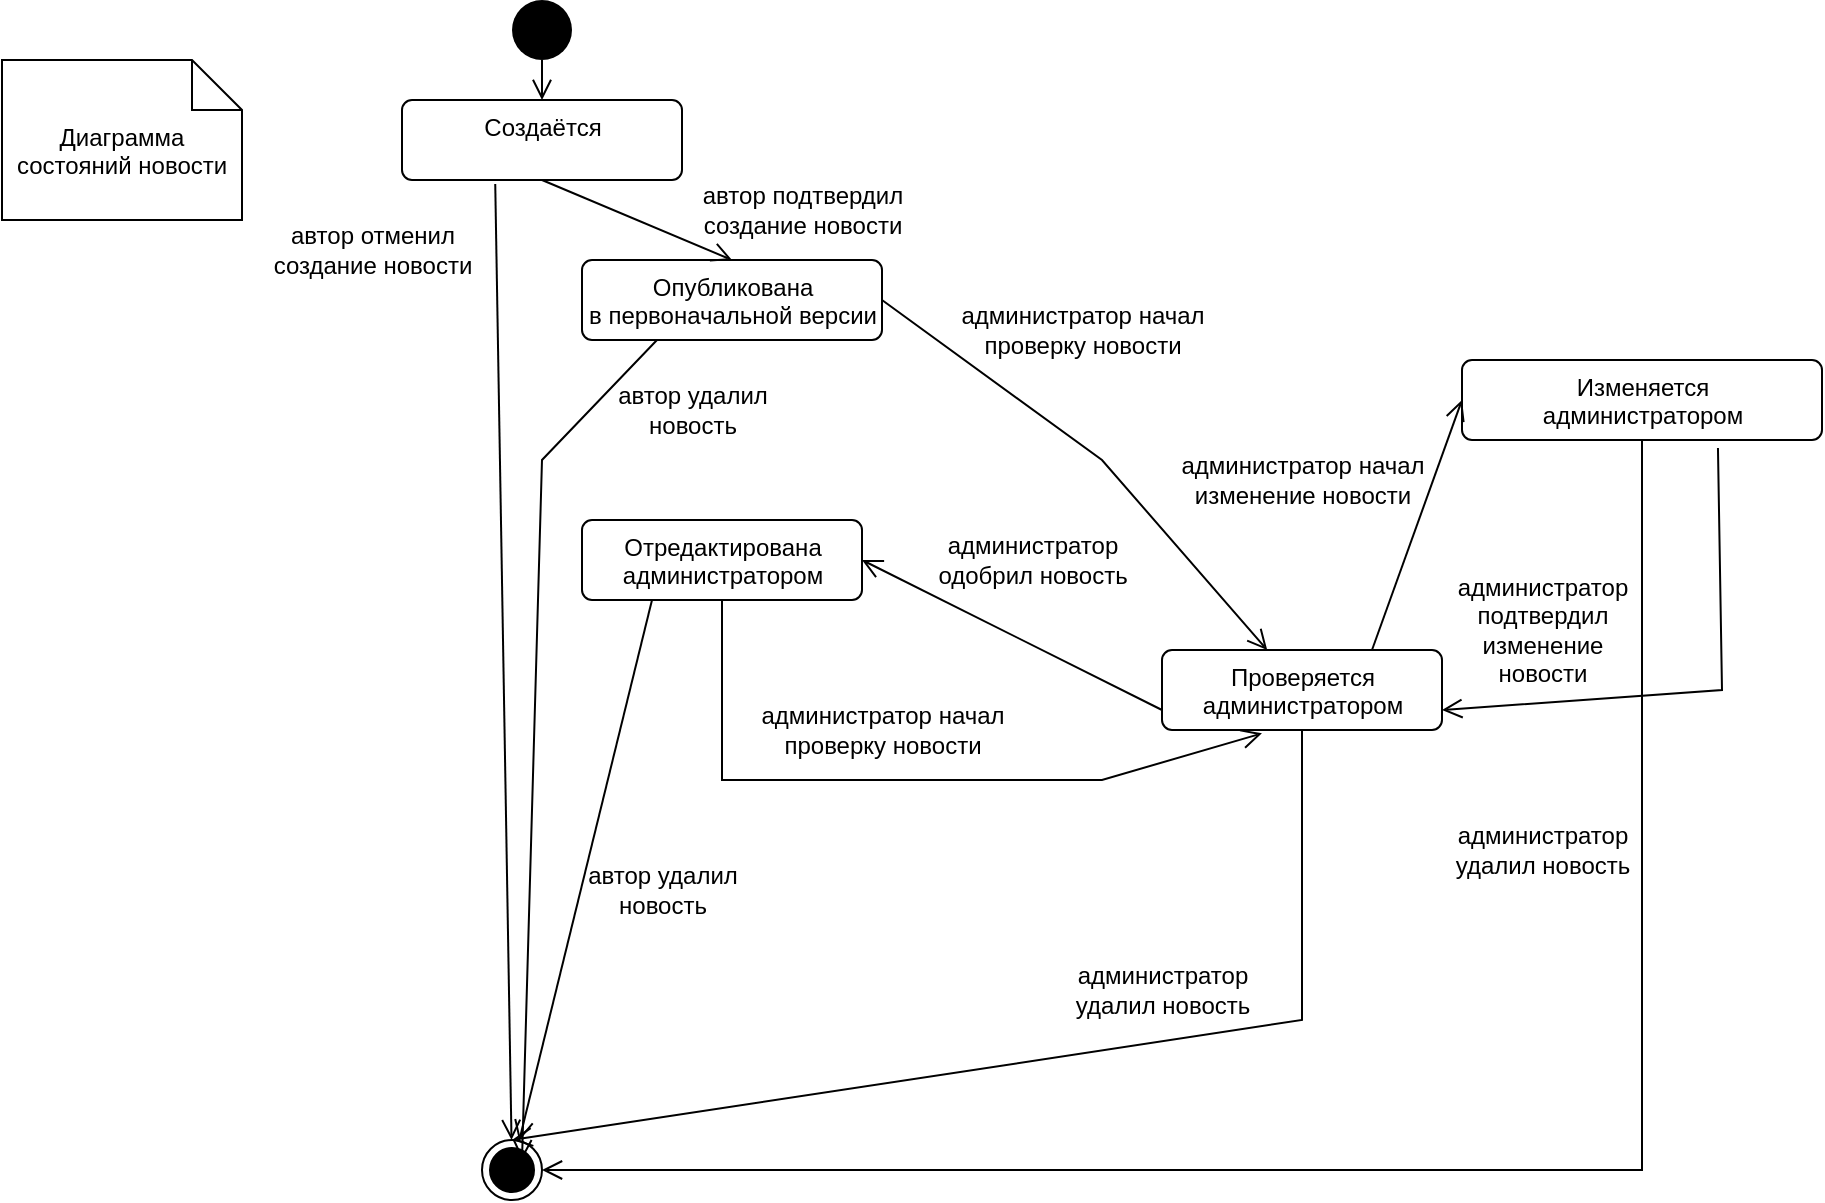 <mxfile version="15.8.9" type="device"><diagram id="nGyrdwrjcLJy0Y1BYVI9" name="Page-1"><mxGraphModel dx="782" dy="436" grid="1" gridSize="10" guides="1" tooltips="1" connect="1" arrows="1" fold="1" page="1" pageScale="1" pageWidth="1200" pageHeight="1920" math="0" shadow="0"><root><mxCell id="0"/><mxCell id="1" parent="0"/><mxCell id="IkqJsXuYI5bcvv5A8qN2-1" value="" style="ellipse;fillColor=#000000;strokeColor=none;" vertex="1" parent="1"><mxGeometry x="305" y="10" width="30" height="30" as="geometry"/></mxCell><mxCell id="IkqJsXuYI5bcvv5A8qN2-2" value="Создаётся" style="html=1;align=center;verticalAlign=top;rounded=1;absoluteArcSize=1;arcSize=10;dashed=0;" vertex="1" parent="1"><mxGeometry x="250" y="60" width="140" height="40" as="geometry"/></mxCell><mxCell id="IkqJsXuYI5bcvv5A8qN2-3" value="Опубликована&lt;br&gt;в первоначальной версии" style="html=1;align=center;verticalAlign=top;rounded=1;absoluteArcSize=1;arcSize=10;dashed=0;" vertex="1" parent="1"><mxGeometry x="340" y="140" width="150" height="40" as="geometry"/></mxCell><mxCell id="IkqJsXuYI5bcvv5A8qN2-4" value="Проверяется&lt;br&gt;администратором" style="html=1;align=center;verticalAlign=top;rounded=1;absoluteArcSize=1;arcSize=10;dashed=0;" vertex="1" parent="1"><mxGeometry x="630" y="335" width="140" height="40" as="geometry"/></mxCell><mxCell id="IkqJsXuYI5bcvv5A8qN2-6" value="" style="ellipse;html=1;shape=endState;fillColor=#000000;strokeColor=#000000;" vertex="1" parent="1"><mxGeometry x="290" y="580" width="30" height="30" as="geometry"/></mxCell><mxCell id="IkqJsXuYI5bcvv5A8qN2-7" value="Изменяется&lt;br&gt;администратором" style="html=1;align=center;verticalAlign=top;rounded=1;absoluteArcSize=1;arcSize=10;dashed=0;" vertex="1" parent="1"><mxGeometry x="780" y="190" width="180" height="40" as="geometry"/></mxCell><mxCell id="IkqJsXuYI5bcvv5A8qN2-10" value="" style="endArrow=open;startArrow=none;endFill=0;startFill=0;endSize=8;html=1;verticalAlign=bottom;labelBackgroundColor=none;strokeWidth=1;rounded=0;exitX=0.5;exitY=1;exitDx=0;exitDy=0;entryX=0.5;entryY=0;entryDx=0;entryDy=0;" edge="1" parent="1" source="IkqJsXuYI5bcvv5A8qN2-1" target="IkqJsXuYI5bcvv5A8qN2-2"><mxGeometry width="160" relative="1" as="geometry"><mxPoint x="290" y="200" as="sourcePoint"/><mxPoint x="450" y="200" as="targetPoint"/></mxGeometry></mxCell><mxCell id="IkqJsXuYI5bcvv5A8qN2-11" value="" style="endArrow=open;startArrow=none;endFill=0;startFill=0;endSize=8;html=1;verticalAlign=bottom;labelBackgroundColor=none;strokeWidth=1;rounded=0;exitX=0.5;exitY=1;exitDx=0;exitDy=0;entryX=0.5;entryY=0;entryDx=0;entryDy=0;" edge="1" parent="1" source="IkqJsXuYI5bcvv5A8qN2-2" target="IkqJsXuYI5bcvv5A8qN2-3"><mxGeometry width="160" relative="1" as="geometry"><mxPoint x="319.5" y="170" as="sourcePoint"/><mxPoint x="320" y="220" as="targetPoint"/></mxGeometry></mxCell><mxCell id="IkqJsXuYI5bcvv5A8qN2-14" value="" style="endArrow=open;startArrow=none;endFill=0;startFill=0;endSize=8;html=1;verticalAlign=bottom;labelBackgroundColor=none;strokeWidth=1;rounded=0;exitX=0.75;exitY=0;exitDx=0;exitDy=0;entryX=0;entryY=0.5;entryDx=0;entryDy=0;" edge="1" parent="1" source="IkqJsXuYI5bcvv5A8qN2-4" target="IkqJsXuYI5bcvv5A8qN2-7"><mxGeometry width="160" relative="1" as="geometry"><mxPoint x="330" y="290" as="sourcePoint"/><mxPoint x="330" y="370" as="targetPoint"/></mxGeometry></mxCell><mxCell id="IkqJsXuYI5bcvv5A8qN2-15" value="" style="endArrow=open;startArrow=none;endFill=0;startFill=0;endSize=8;html=1;verticalAlign=bottom;labelBackgroundColor=none;strokeWidth=1;rounded=0;entryX=1;entryY=0.75;entryDx=0;entryDy=0;exitX=0.711;exitY=1.1;exitDx=0;exitDy=0;exitPerimeter=0;" edge="1" parent="1" source="IkqJsXuYI5bcvv5A8qN2-7" target="IkqJsXuYI5bcvv5A8qN2-4"><mxGeometry width="160" relative="1" as="geometry"><mxPoint x="880" y="320" as="sourcePoint"/><mxPoint x="340" y="380" as="targetPoint"/><Array as="points"><mxPoint x="910" y="355"/></Array></mxGeometry></mxCell><mxCell id="IkqJsXuYI5bcvv5A8qN2-17" value="" style="endArrow=open;startArrow=none;endFill=0;startFill=0;endSize=8;html=1;verticalAlign=bottom;labelBackgroundColor=none;strokeWidth=1;rounded=0;exitX=0.5;exitY=1;exitDx=0;exitDy=0;entryX=0.5;entryY=0;entryDx=0;entryDy=0;" edge="1" parent="1" source="IkqJsXuYI5bcvv5A8qN2-4" target="IkqJsXuYI5bcvv5A8qN2-6"><mxGeometry width="160" relative="1" as="geometry"><mxPoint x="360" y="320" as="sourcePoint"/><mxPoint x="360" y="400" as="targetPoint"/><Array as="points"><mxPoint x="700" y="520"/></Array></mxGeometry></mxCell><mxCell id="IkqJsXuYI5bcvv5A8qN2-19" value="Диаграмма состояний новости" style="shape=note2;boundedLbl=1;whiteSpace=wrap;html=1;size=25;verticalAlign=top;align=center;" vertex="1" parent="1"><mxGeometry x="50" y="40" width="120" height="80" as="geometry"/></mxCell><mxCell id="IkqJsXuYI5bcvv5A8qN2-21" value="" style="endArrow=open;startArrow=none;endFill=0;startFill=0;endSize=8;html=1;verticalAlign=bottom;labelBackgroundColor=none;strokeWidth=1;rounded=0;entryX=1;entryY=0.5;entryDx=0;entryDy=0;exitX=0;exitY=0.75;exitDx=0;exitDy=0;" edge="1" parent="1" source="IkqJsXuYI5bcvv5A8qN2-4" target="IkqJsXuYI5bcvv5A8qN2-38"><mxGeometry width="160" relative="1" as="geometry"><mxPoint x="598" y="320" as="sourcePoint"/><mxPoint x="520" y="320" as="targetPoint"/><Array as="points"/></mxGeometry></mxCell><mxCell id="IkqJsXuYI5bcvv5A8qN2-22" value="автор подтвердил&lt;br&gt;создание новости" style="text;html=1;align=center;verticalAlign=middle;resizable=0;points=[];autosize=1;strokeColor=none;fillColor=none;rotation=0;" vertex="1" parent="1"><mxGeometry x="390" y="100" width="120" height="30" as="geometry"/></mxCell><mxCell id="IkqJsXuYI5bcvv5A8qN2-23" value="" style="endArrow=open;startArrow=none;endFill=0;startFill=0;endSize=8;html=1;verticalAlign=bottom;labelBackgroundColor=none;strokeWidth=1;rounded=0;exitX=0.333;exitY=1.05;exitDx=0;exitDy=0;exitPerimeter=0;" edge="1" parent="1" source="IkqJsXuYI5bcvv5A8qN2-2" target="IkqJsXuYI5bcvv5A8qN2-6"><mxGeometry width="160" relative="1" as="geometry"><mxPoint x="300" y="110" as="sourcePoint"/><mxPoint x="330" y="460" as="targetPoint"/><Array as="points"/></mxGeometry></mxCell><mxCell id="IkqJsXuYI5bcvv5A8qN2-24" value="автор отменил&lt;br&gt;создание новости" style="text;html=1;align=center;verticalAlign=middle;resizable=0;points=[];autosize=1;strokeColor=none;fillColor=none;" vertex="1" parent="1"><mxGeometry x="180" y="120" width="110" height="30" as="geometry"/></mxCell><mxCell id="IkqJsXuYI5bcvv5A8qN2-29" value="администратор&lt;br&gt;удалил новость" style="text;html=1;align=center;verticalAlign=middle;resizable=0;points=[];autosize=1;strokeColor=none;fillColor=none;" vertex="1" parent="1"><mxGeometry x="770" y="420" width="100" height="30" as="geometry"/></mxCell><mxCell id="IkqJsXuYI5bcvv5A8qN2-32" value="администратор&lt;br&gt;одобрил новость" style="text;html=1;align=center;verticalAlign=middle;resizable=0;points=[];autosize=1;strokeColor=none;fillColor=none;" vertex="1" parent="1"><mxGeometry x="510" y="275" width="110" height="30" as="geometry"/></mxCell><mxCell id="IkqJsXuYI5bcvv5A8qN2-34" value="администратор начал&lt;br&gt;изменение новости" style="text;html=1;align=center;verticalAlign=middle;resizable=0;points=[];autosize=1;strokeColor=none;fillColor=none;" vertex="1" parent="1"><mxGeometry x="630" y="235" width="140" height="30" as="geometry"/></mxCell><mxCell id="IkqJsXuYI5bcvv5A8qN2-35" value="администратор&lt;br&gt;подтвердил&lt;br&gt;изменение&lt;br&gt;новости" style="text;html=1;align=center;verticalAlign=middle;resizable=0;points=[];autosize=1;strokeColor=none;fillColor=none;" vertex="1" parent="1"><mxGeometry x="770" y="295" width="100" height="60" as="geometry"/></mxCell><mxCell id="IkqJsXuYI5bcvv5A8qN2-38" value="Отредактирована&lt;br&gt;администратором" style="html=1;align=center;verticalAlign=top;rounded=1;absoluteArcSize=1;arcSize=10;dashed=0;" vertex="1" parent="1"><mxGeometry x="340" y="270" width="140" height="40" as="geometry"/></mxCell><mxCell id="IkqJsXuYI5bcvv5A8qN2-41" value="автор удалил&lt;br&gt;новость" style="text;html=1;align=center;verticalAlign=middle;resizable=0;points=[];autosize=1;strokeColor=none;fillColor=none;" vertex="1" parent="1"><mxGeometry x="350" y="200" width="90" height="30" as="geometry"/></mxCell><mxCell id="IkqJsXuYI5bcvv5A8qN2-42" value="" style="endArrow=open;startArrow=none;endFill=0;startFill=0;endSize=8;html=1;verticalAlign=bottom;labelBackgroundColor=none;strokeWidth=1;rounded=0;exitX=1;exitY=0.5;exitDx=0;exitDy=0;" edge="1" parent="1" source="IkqJsXuYI5bcvv5A8qN2-3" target="IkqJsXuYI5bcvv5A8qN2-4"><mxGeometry width="160" relative="1" as="geometry"><mxPoint x="330" y="140" as="sourcePoint"/><mxPoint x="345" y="210" as="targetPoint"/><Array as="points"><mxPoint x="600" y="240"/></Array></mxGeometry></mxCell><mxCell id="IkqJsXuYI5bcvv5A8qN2-44" value="администратор начал&lt;br&gt;проверку новости" style="text;html=1;align=center;verticalAlign=middle;resizable=0;points=[];autosize=1;strokeColor=none;fillColor=none;" vertex="1" parent="1"><mxGeometry x="520" y="160" width="140" height="30" as="geometry"/></mxCell><mxCell id="IkqJsXuYI5bcvv5A8qN2-49" value="" style="endArrow=open;startArrow=none;endFill=0;startFill=0;endSize=8;html=1;verticalAlign=bottom;labelBackgroundColor=none;strokeWidth=1;rounded=0;exitX=0.25;exitY=1;exitDx=0;exitDy=0;" edge="1" parent="1" source="IkqJsXuYI5bcvv5A8qN2-3"><mxGeometry width="160" relative="1" as="geometry"><mxPoint x="620" y="380" as="sourcePoint"/><mxPoint x="310" y="590" as="targetPoint"/><Array as="points"><mxPoint x="320" y="240"/></Array></mxGeometry></mxCell><mxCell id="IkqJsXuYI5bcvv5A8qN2-52" value="" style="endArrow=open;startArrow=none;endFill=0;startFill=0;endSize=8;html=1;verticalAlign=bottom;labelBackgroundColor=none;strokeWidth=1;rounded=0;entryX=0.357;entryY=1.042;entryDx=0;entryDy=0;entryPerimeter=0;" edge="1" parent="1" source="IkqJsXuYI5bcvv5A8qN2-38" target="IkqJsXuYI5bcvv5A8qN2-4"><mxGeometry width="160" relative="1" as="geometry"><mxPoint x="485" y="280" as="sourcePoint"/><mxPoint x="630" y="350" as="targetPoint"/><Array as="points"><mxPoint x="410" y="400"/><mxPoint x="600" y="400"/></Array></mxGeometry></mxCell><mxCell id="IkqJsXuYI5bcvv5A8qN2-53" value="администратор начал&lt;br&gt;проверку новости" style="text;html=1;align=center;verticalAlign=middle;resizable=0;points=[];autosize=1;strokeColor=none;fillColor=none;" vertex="1" parent="1"><mxGeometry x="420" y="360" width="140" height="30" as="geometry"/></mxCell><mxCell id="IkqJsXuYI5bcvv5A8qN2-54" value="" style="endArrow=open;startArrow=none;endFill=0;startFill=0;endSize=8;html=1;verticalAlign=bottom;labelBackgroundColor=none;strokeWidth=1;rounded=0;exitX=0.25;exitY=1;exitDx=0;exitDy=0;" edge="1" parent="1" source="IkqJsXuYI5bcvv5A8qN2-38" target="IkqJsXuYI5bcvv5A8qN2-6"><mxGeometry width="160" relative="1" as="geometry"><mxPoint x="335" y="385" as="sourcePoint"/><mxPoint x="190" y="390" as="targetPoint"/><Array as="points"/></mxGeometry></mxCell><mxCell id="IkqJsXuYI5bcvv5A8qN2-55" value="автор удалил&lt;br&gt;новость" style="text;html=1;align=center;verticalAlign=middle;resizable=0;points=[];autosize=1;strokeColor=none;fillColor=none;" vertex="1" parent="1"><mxGeometry x="335" y="440" width="90" height="30" as="geometry"/></mxCell><mxCell id="IkqJsXuYI5bcvv5A8qN2-61" value="" style="endArrow=open;startArrow=none;endFill=0;startFill=0;endSize=8;html=1;verticalAlign=bottom;labelBackgroundColor=none;strokeWidth=1;rounded=0;" edge="1" parent="1" source="IkqJsXuYI5bcvv5A8qN2-7" target="IkqJsXuYI5bcvv5A8qN2-6"><mxGeometry width="160" relative="1" as="geometry"><mxPoint x="710" y="385" as="sourcePoint"/><mxPoint x="315" y="590" as="targetPoint"/><Array as="points"><mxPoint x="870" y="595"/></Array></mxGeometry></mxCell><mxCell id="IkqJsXuYI5bcvv5A8qN2-62" value="администратор&lt;br&gt;удалил новость" style="text;html=1;align=center;verticalAlign=middle;resizable=0;points=[];autosize=1;strokeColor=none;fillColor=none;" vertex="1" parent="1"><mxGeometry x="580" y="490" width="100" height="30" as="geometry"/></mxCell></root></mxGraphModel></diagram></mxfile>